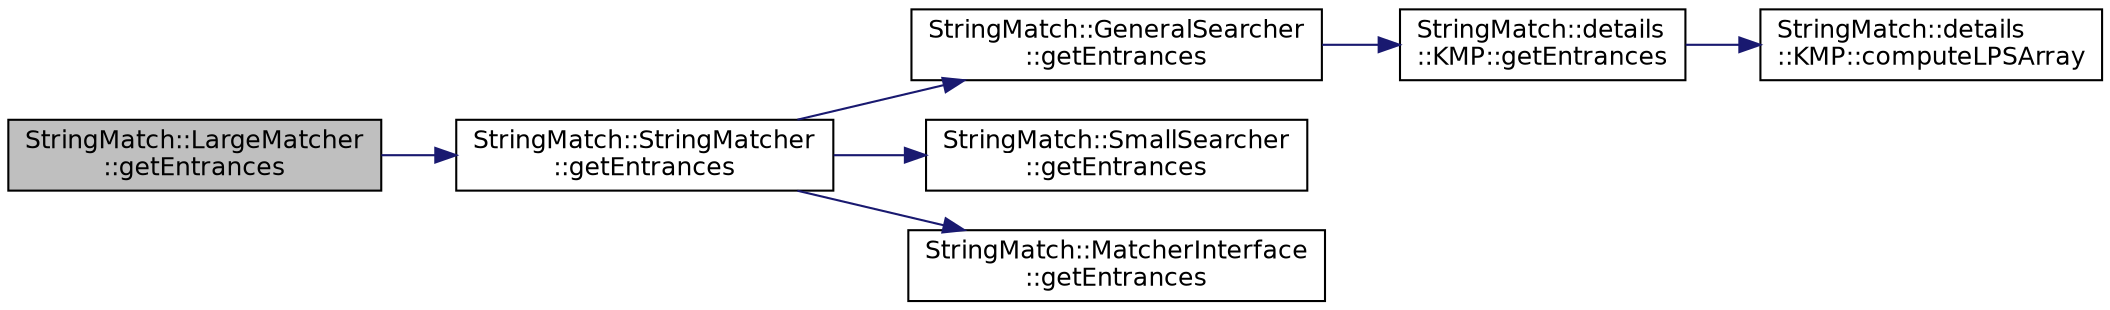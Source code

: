 digraph "StringMatch::LargeMatcher::getEntrances"
{
 // INTERACTIVE_SVG=YES
 // LATEX_PDF_SIZE
  edge [fontname="Helvetica",fontsize="12",labelfontname="Helvetica",labelfontsize="12"];
  node [fontname="Helvetica",fontsize="12",shape=record];
  rankdir="LR";
  Node1 [label="StringMatch::LargeMatcher\l::getEntrances",height=0.2,width=0.4,color="black", fillcolor="grey75", style="filled", fontcolor="black",tooltip="Complexity: O(|text|)"];
  Node1 -> Node2 [color="midnightblue",fontsize="12",style="solid",fontname="Helvetica"];
  Node2 [label="StringMatch::StringMatcher\l::getEntrances",height=0.2,width=0.4,color="black", fillcolor="white", style="filled",URL="$a00906.html#a5954f674b0cfd1ddf5722a535075ce7f",tooltip=" "];
  Node2 -> Node3 [color="midnightblue",fontsize="12",style="solid",fontname="Helvetica"];
  Node3 [label="StringMatch::GeneralSearcher\l::getEntrances",height=0.2,width=0.4,color="black", fillcolor="white", style="filled",URL="$a00874.html#a374076af653dd977dad6adc61ee47d89",tooltip="Complexity: O(|text| + |pattern|)"];
  Node3 -> Node4 [color="midnightblue",fontsize="12",style="solid",fontname="Helvetica"];
  Node4 [label="StringMatch::details\l::KMP::getEntrances",height=0.2,width=0.4,color="black", fillcolor="white", style="filled",URL="$a00890.html#a8fd130f29354d6f8d518817e683199f6",tooltip=" "];
  Node4 -> Node5 [color="midnightblue",fontsize="12",style="solid",fontname="Helvetica"];
  Node5 [label="StringMatch::details\l::KMP::computeLPSArray",height=0.2,width=0.4,color="black", fillcolor="white", style="filled",URL="$a00890.html#ae229a3406e3e2afddf0efa0c2c712aff",tooltip=" "];
  Node2 -> Node6 [color="midnightblue",fontsize="12",style="solid",fontname="Helvetica"];
  Node6 [label="StringMatch::SmallSearcher\l::getEntrances",height=0.2,width=0.4,color="black", fillcolor="white", style="filled",URL="$a00886.html#a14bb2e34d3313c1a6ba984055dd71f92",tooltip="Complexity: O(|text|)"];
  Node2 -> Node7 [color="midnightblue",fontsize="12",style="solid",fontname="Helvetica"];
  Node7 [label="StringMatch::MatcherInterface\l::getEntrances",height=0.2,width=0.4,color="black", fillcolor="white", style="filled",URL="$a01058.html#a94fb8fd79594c34846a0755174df1e80",tooltip=" "];
}
